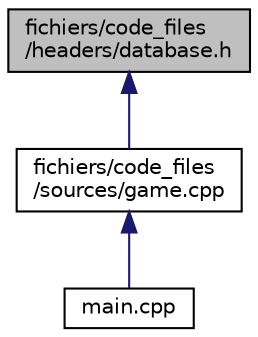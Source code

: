 digraph "fichiers/code_files/headers/database.h"
{
 // LATEX_PDF_SIZE
  edge [fontname="Helvetica",fontsize="10",labelfontname="Helvetica",labelfontsize="10"];
  node [fontname="Helvetica",fontsize="10",shape=record];
  Node6 [label="fichiers/code_files\l/headers/database.h",height=0.2,width=0.4,color="black", fillcolor="grey75", style="filled", fontcolor="black",tooltip="All functions that are used to read or write in files. It can save or load parameters,..."];
  Node6 -> Node7 [dir="back",color="midnightblue",fontsize="10",style="solid",fontname="Helvetica"];
  Node7 [label="fichiers/code_files\l/sources/game.cpp",height=0.2,width=0.4,color="black", fillcolor="white", style="filled",URL="$game_8cpp.html",tooltip="Contains the main function, every functions of the menu, and high level funtions that run the game...."];
  Node7 -> Node8 [dir="back",color="midnightblue",fontsize="10",style="solid",fontname="Helvetica"];
  Node8 [label="main.cpp",height=0.2,width=0.4,color="black", fillcolor="white", style="filled",URL="$main_8cpp.html",tooltip="Main programm."];
}
